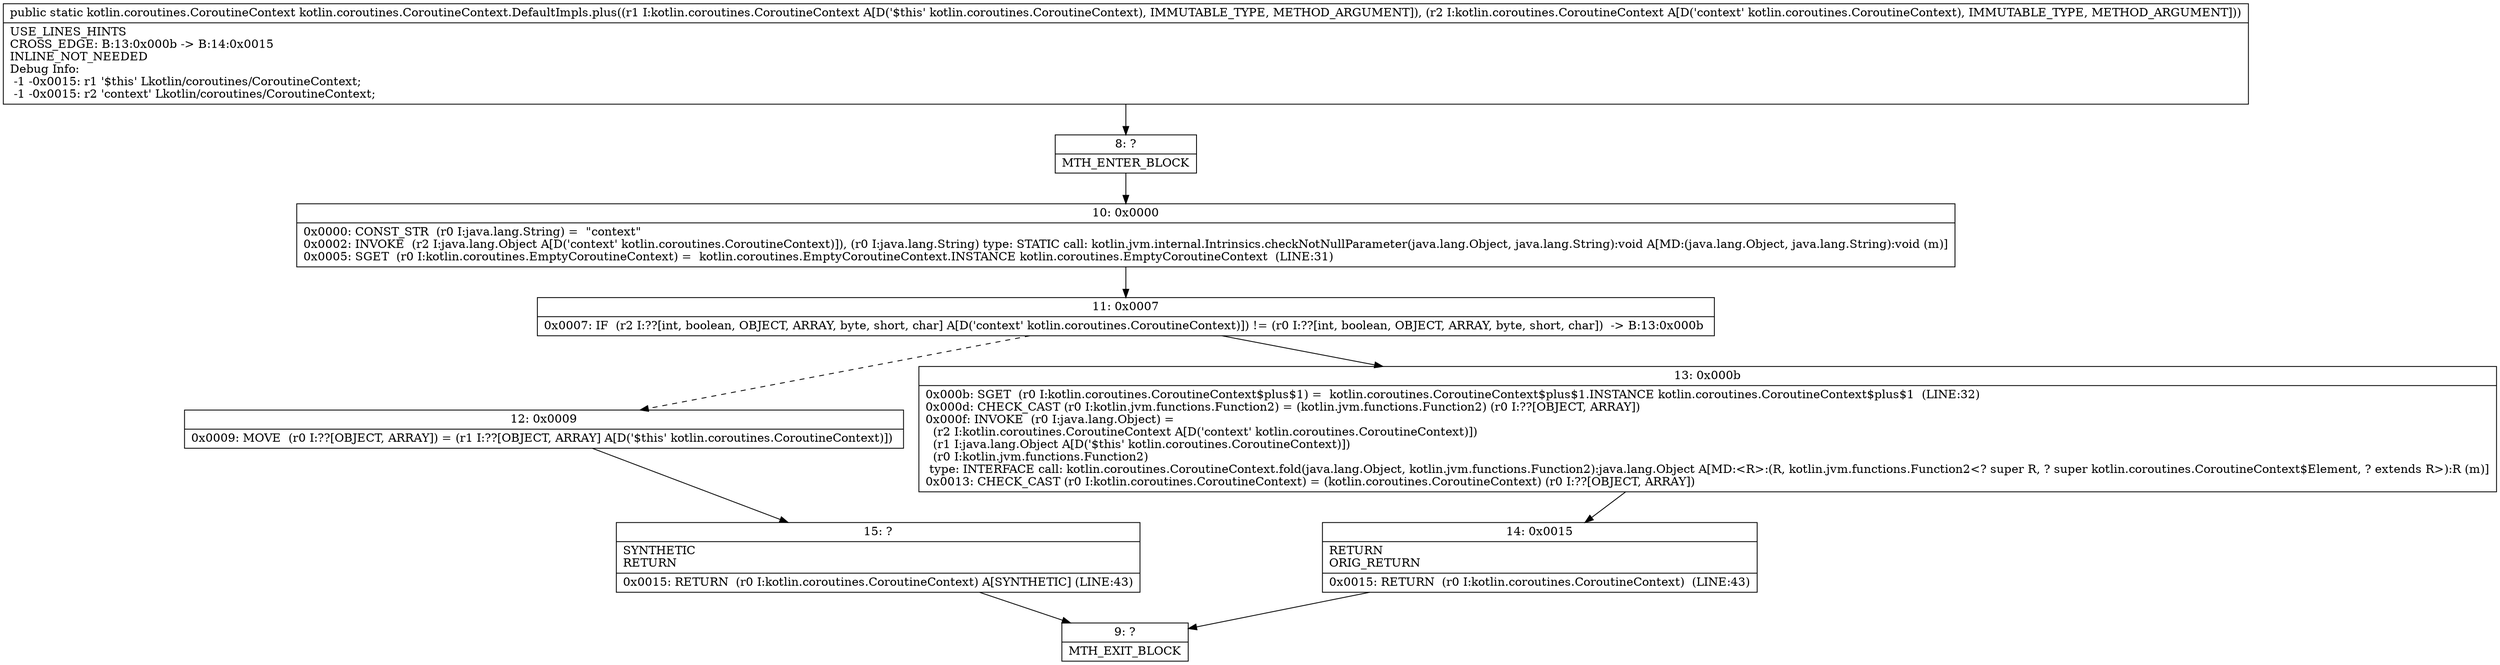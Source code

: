 digraph "CFG forkotlin.coroutines.CoroutineContext.DefaultImpls.plus(Lkotlin\/coroutines\/CoroutineContext;Lkotlin\/coroutines\/CoroutineContext;)Lkotlin\/coroutines\/CoroutineContext;" {
Node_8 [shape=record,label="{8\:\ ?|MTH_ENTER_BLOCK\l}"];
Node_10 [shape=record,label="{10\:\ 0x0000|0x0000: CONST_STR  (r0 I:java.lang.String) =  \"context\" \l0x0002: INVOKE  (r2 I:java.lang.Object A[D('context' kotlin.coroutines.CoroutineContext)]), (r0 I:java.lang.String) type: STATIC call: kotlin.jvm.internal.Intrinsics.checkNotNullParameter(java.lang.Object, java.lang.String):void A[MD:(java.lang.Object, java.lang.String):void (m)]\l0x0005: SGET  (r0 I:kotlin.coroutines.EmptyCoroutineContext) =  kotlin.coroutines.EmptyCoroutineContext.INSTANCE kotlin.coroutines.EmptyCoroutineContext  (LINE:31)\l}"];
Node_11 [shape=record,label="{11\:\ 0x0007|0x0007: IF  (r2 I:??[int, boolean, OBJECT, ARRAY, byte, short, char] A[D('context' kotlin.coroutines.CoroutineContext)]) != (r0 I:??[int, boolean, OBJECT, ARRAY, byte, short, char])  \-\> B:13:0x000b \l}"];
Node_12 [shape=record,label="{12\:\ 0x0009|0x0009: MOVE  (r0 I:??[OBJECT, ARRAY]) = (r1 I:??[OBJECT, ARRAY] A[D('$this' kotlin.coroutines.CoroutineContext)]) \l}"];
Node_15 [shape=record,label="{15\:\ ?|SYNTHETIC\lRETURN\l|0x0015: RETURN  (r0 I:kotlin.coroutines.CoroutineContext) A[SYNTHETIC] (LINE:43)\l}"];
Node_9 [shape=record,label="{9\:\ ?|MTH_EXIT_BLOCK\l}"];
Node_13 [shape=record,label="{13\:\ 0x000b|0x000b: SGET  (r0 I:kotlin.coroutines.CoroutineContext$plus$1) =  kotlin.coroutines.CoroutineContext$plus$1.INSTANCE kotlin.coroutines.CoroutineContext$plus$1  (LINE:32)\l0x000d: CHECK_CAST (r0 I:kotlin.jvm.functions.Function2) = (kotlin.jvm.functions.Function2) (r0 I:??[OBJECT, ARRAY]) \l0x000f: INVOKE  (r0 I:java.lang.Object) = \l  (r2 I:kotlin.coroutines.CoroutineContext A[D('context' kotlin.coroutines.CoroutineContext)])\l  (r1 I:java.lang.Object A[D('$this' kotlin.coroutines.CoroutineContext)])\l  (r0 I:kotlin.jvm.functions.Function2)\l type: INTERFACE call: kotlin.coroutines.CoroutineContext.fold(java.lang.Object, kotlin.jvm.functions.Function2):java.lang.Object A[MD:\<R\>:(R, kotlin.jvm.functions.Function2\<? super R, ? super kotlin.coroutines.CoroutineContext$Element, ? extends R\>):R (m)]\l0x0013: CHECK_CAST (r0 I:kotlin.coroutines.CoroutineContext) = (kotlin.coroutines.CoroutineContext) (r0 I:??[OBJECT, ARRAY]) \l}"];
Node_14 [shape=record,label="{14\:\ 0x0015|RETURN\lORIG_RETURN\l|0x0015: RETURN  (r0 I:kotlin.coroutines.CoroutineContext)  (LINE:43)\l}"];
MethodNode[shape=record,label="{public static kotlin.coroutines.CoroutineContext kotlin.coroutines.CoroutineContext.DefaultImpls.plus((r1 I:kotlin.coroutines.CoroutineContext A[D('$this' kotlin.coroutines.CoroutineContext), IMMUTABLE_TYPE, METHOD_ARGUMENT]), (r2 I:kotlin.coroutines.CoroutineContext A[D('context' kotlin.coroutines.CoroutineContext), IMMUTABLE_TYPE, METHOD_ARGUMENT]))  | USE_LINES_HINTS\lCROSS_EDGE: B:13:0x000b \-\> B:14:0x0015\lINLINE_NOT_NEEDED\lDebug Info:\l  \-1 \-0x0015: r1 '$this' Lkotlin\/coroutines\/CoroutineContext;\l  \-1 \-0x0015: r2 'context' Lkotlin\/coroutines\/CoroutineContext;\l}"];
MethodNode -> Node_8;Node_8 -> Node_10;
Node_10 -> Node_11;
Node_11 -> Node_12[style=dashed];
Node_11 -> Node_13;
Node_12 -> Node_15;
Node_15 -> Node_9;
Node_13 -> Node_14;
Node_14 -> Node_9;
}

